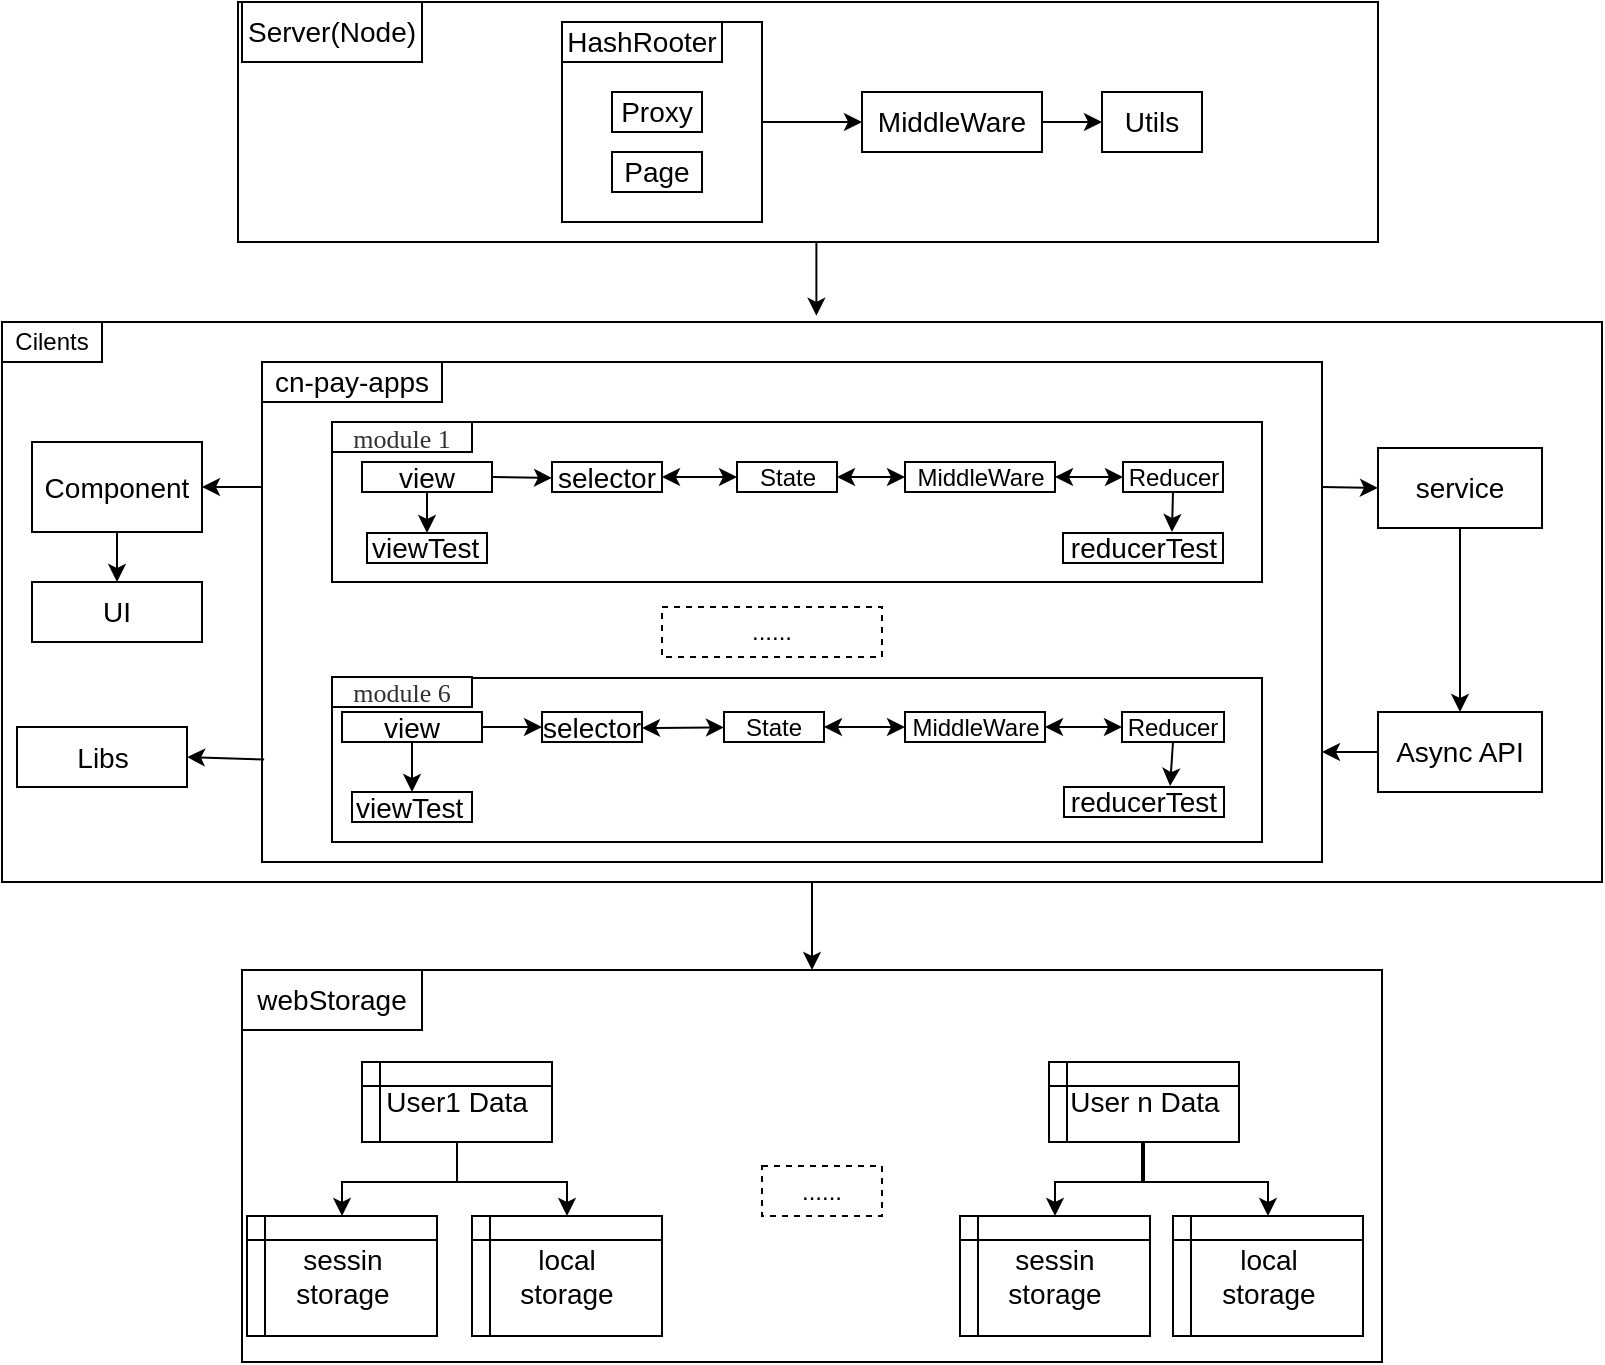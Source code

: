<mxfile version="11.0.1" type="github"><diagram id="wLWgB8oCu5mPohRzCKuk" name="第 1 页"><mxGraphModel dx="946" dy="543" grid="1" gridSize="10" guides="1" tooltips="1" connect="1" arrows="1" fold="1" page="1" pageScale="1" pageWidth="827" pageHeight="1169" math="0" shadow="0"><root><mxCell id="0"/><mxCell id="1" parent="0"/><mxCell id="6Af2wgro7MaPZafJDlm1-158" style="edgeStyle=orthogonalEdgeStyle;rounded=0;orthogonalLoop=1;jettySize=auto;html=1;exitX=0.5;exitY=1;exitDx=0;exitDy=0;entryX=0.509;entryY=-0.011;entryDx=0;entryDy=0;entryPerimeter=0;" edge="1" parent="1" source="6Af2wgro7MaPZafJDlm1-1" target="6Af2wgro7MaPZafJDlm1-13"><mxGeometry relative="1" as="geometry"/></mxCell><mxCell id="6Af2wgro7MaPZafJDlm1-1" value="" style="rounded=0;whiteSpace=wrap;html=1;" vertex="1" parent="1"><mxGeometry x="128" y="40" width="570" height="120" as="geometry"/></mxCell><mxCell id="6Af2wgro7MaPZafJDlm1-2" value="&lt;font style=&quot;font-size: 14px&quot;&gt;Server(Node)&lt;/font&gt;" style="rounded=0;whiteSpace=wrap;html=1;" vertex="1" parent="1"><mxGeometry x="130" y="40" width="90" height="30" as="geometry"/></mxCell><mxCell id="6Af2wgro7MaPZafJDlm1-7" style="edgeStyle=orthogonalEdgeStyle;rounded=0;orthogonalLoop=1;jettySize=auto;html=1;exitX=1;exitY=0.5;exitDx=0;exitDy=0;entryX=0;entryY=0.5;entryDx=0;entryDy=0;" edge="1" parent="1" source="6Af2wgro7MaPZafJDlm1-3" target="6Af2wgro7MaPZafJDlm1-5"><mxGeometry relative="1" as="geometry"/></mxCell><mxCell id="6Af2wgro7MaPZafJDlm1-3" value="&lt;font style=&quot;font-size: 14px&quot;&gt;&lt;br&gt;&lt;/font&gt;" style="rounded=0;whiteSpace=wrap;html=1;" vertex="1" parent="1"><mxGeometry x="290" y="50" width="100" height="100" as="geometry"/></mxCell><mxCell id="6Af2wgro7MaPZafJDlm1-4" value="&lt;span style=&quot;white-space: normal&quot;&gt;&lt;font style=&quot;font-size: 14px&quot;&gt;HashRooter&lt;/font&gt;&lt;/span&gt;" style="rounded=0;whiteSpace=wrap;html=1;" vertex="1" parent="1"><mxGeometry x="290" y="50" width="80" height="20" as="geometry"/></mxCell><mxCell id="6Af2wgro7MaPZafJDlm1-8" style="edgeStyle=orthogonalEdgeStyle;rounded=0;orthogonalLoop=1;jettySize=auto;html=1;exitX=1;exitY=0.5;exitDx=0;exitDy=0;entryX=0;entryY=0.5;entryDx=0;entryDy=0;" edge="1" parent="1" source="6Af2wgro7MaPZafJDlm1-5" target="6Af2wgro7MaPZafJDlm1-6"><mxGeometry relative="1" as="geometry"/></mxCell><mxCell id="6Af2wgro7MaPZafJDlm1-5" value="&lt;font style=&quot;font-size: 14px&quot;&gt;MiddleWare&lt;/font&gt;" style="rounded=0;whiteSpace=wrap;html=1;" vertex="1" parent="1"><mxGeometry x="440" y="85" width="90" height="30" as="geometry"/></mxCell><mxCell id="6Af2wgro7MaPZafJDlm1-6" value="&lt;font style=&quot;font-size: 14px&quot;&gt;Utils&lt;/font&gt;" style="rounded=0;whiteSpace=wrap;html=1;" vertex="1" parent="1"><mxGeometry x="560" y="85" width="50" height="30" as="geometry"/></mxCell><mxCell id="6Af2wgro7MaPZafJDlm1-9" value="&lt;span style=&quot;font-size: 14px ; white-space: normal&quot;&gt;Proxy&lt;/span&gt;" style="rounded=0;whiteSpace=wrap;html=1;" vertex="1" parent="1"><mxGeometry x="315" y="85" width="45" height="20" as="geometry"/></mxCell><mxCell id="6Af2wgro7MaPZafJDlm1-11" value="&lt;span style=&quot;font-size: 14px ; white-space: normal&quot;&gt;Page&lt;/span&gt;" style="rounded=0;whiteSpace=wrap;html=1;" vertex="1" parent="1"><mxGeometry x="315" y="115" width="45" height="20" as="geometry"/></mxCell><mxCell id="6Af2wgro7MaPZafJDlm1-13" value="" style="rounded=0;whiteSpace=wrap;html=1;" vertex="1" parent="1"><mxGeometry x="10" y="200" width="800" height="280" as="geometry"/></mxCell><mxCell id="6Af2wgro7MaPZafJDlm1-14" value="Cilents" style="rounded=0;whiteSpace=wrap;html=1;" vertex="1" parent="1"><mxGeometry x="10" y="200" width="50" height="20" as="geometry"/></mxCell><mxCell id="6Af2wgro7MaPZafJDlm1-17" value="" style="rounded=0;whiteSpace=wrap;html=1;" vertex="1" parent="1"><mxGeometry x="140" y="220" width="530" height="250" as="geometry"/></mxCell><mxCell id="6Af2wgro7MaPZafJDlm1-18" value="&lt;font style=&quot;font-size: 14px&quot;&gt;cn-pay-apps&lt;/font&gt;" style="rounded=0;whiteSpace=wrap;html=1;" vertex="1" parent="1"><mxGeometry x="140" y="220" width="90" height="20" as="geometry"/></mxCell><mxCell id="6Af2wgro7MaPZafJDlm1-19" value="" style="rounded=0;whiteSpace=wrap;html=1;fontFamily=Helvetica;fontSize=12;fontColor=#000000;align=center;strokeColor=#000000;fillColor=#ffffff;" vertex="1" parent="1"><mxGeometry x="175" y="250" width="465" height="80" as="geometry"/></mxCell><mxCell id="6Af2wgro7MaPZafJDlm1-20" value="&lt;span style=&quot;color: rgb(49 , 49 , 49) ; font-family: &amp;#34;stheiti&amp;#34; ; font-size: 13px ; text-align: left ; white-space: normal&quot;&gt;module 1&lt;/span&gt;" style="rounded=0;whiteSpace=wrap;html=1;" vertex="1" parent="1"><mxGeometry x="175" y="250" width="70" height="15" as="geometry"/></mxCell><mxCell id="6Af2wgro7MaPZafJDlm1-47" style="edgeStyle=none;rounded=0;orthogonalLoop=1;jettySize=auto;html=1;exitX=1;exitY=0.5;exitDx=0;exitDy=0;entryX=0;entryY=0.5;entryDx=0;entryDy=0;" edge="1" parent="1" source="6Af2wgro7MaPZafJDlm1-23"><mxGeometry relative="1" as="geometry"><mxPoint x="285" y="278" as="targetPoint"/></mxGeometry></mxCell><mxCell id="6Af2wgro7MaPZafJDlm1-23" value="&lt;font style=&quot;font-size: 14px&quot;&gt;view&lt;/font&gt;" style="rounded=0;whiteSpace=wrap;html=1;" vertex="1" parent="1"><mxGeometry x="190" y="270" width="65" height="15" as="geometry"/></mxCell><mxCell id="6Af2wgro7MaPZafJDlm1-27" value="State" style="rounded=0;whiteSpace=wrap;html=1;" vertex="1" parent="1"><mxGeometry x="377.5" y="270" width="50" height="15" as="geometry"/></mxCell><mxCell id="6Af2wgro7MaPZafJDlm1-31" value="MiddleWare" style="rounded=0;whiteSpace=wrap;html=1;" vertex="1" parent="1"><mxGeometry x="461.5" y="270" width="75" height="15" as="geometry"/></mxCell><mxCell id="6Af2wgro7MaPZafJDlm1-42" value="" style="endArrow=classic;startArrow=classic;html=1;entryX=0;entryY=0.5;entryDx=0;entryDy=0;exitX=1;exitY=0.5;exitDx=0;exitDy=0;" edge="1" parent="1" source="6Af2wgro7MaPZafJDlm1-88" target="6Af2wgro7MaPZafJDlm1-27"><mxGeometry width="50" height="50" relative="1" as="geometry"><mxPoint x="345" y="278" as="sourcePoint"/><mxPoint x="360" y="409" as="targetPoint"/></mxGeometry></mxCell><mxCell id="6Af2wgro7MaPZafJDlm1-45" value="" style="endArrow=classic;startArrow=classic;html=1;entryX=0;entryY=0.5;entryDx=0;entryDy=0;exitX=1;exitY=0.5;exitDx=0;exitDy=0;" edge="1" parent="1" source="6Af2wgro7MaPZafJDlm1-27" target="6Af2wgro7MaPZafJDlm1-31"><mxGeometry width="50" height="50" relative="1" as="geometry"><mxPoint x="420" y="413" as="sourcePoint"/><mxPoint x="380" y="423" as="targetPoint"/></mxGeometry></mxCell><mxCell id="6Af2wgro7MaPZafJDlm1-59" value="......" style="rounded=0;whiteSpace=wrap;html=1;align=center;dashed=1;" vertex="1" parent="1"><mxGeometry x="340" y="342.5" width="110" height="25" as="geometry"/></mxCell><mxCell id="6Af2wgro7MaPZafJDlm1-60" value="" style="rounded=0;whiteSpace=wrap;html=1;fontFamily=Helvetica;fontSize=12;fontColor=#000000;align=center;strokeColor=#000000;fillColor=#ffffff;" vertex="1" parent="1"><mxGeometry x="175" y="378" width="465" height="82" as="geometry"/></mxCell><mxCell id="6Af2wgro7MaPZafJDlm1-61" value="&lt;span style=&quot;color: rgb(49 , 49 , 49) ; font-family: &amp;#34;stheiti&amp;#34; ; font-size: 13px ; text-align: left ; white-space: normal&quot;&gt;module 6&lt;/span&gt;" style="rounded=0;whiteSpace=wrap;html=1;" vertex="1" parent="1"><mxGeometry x="175" y="377.5" width="70" height="15" as="geometry"/></mxCell><mxCell id="6Af2wgro7MaPZafJDlm1-69" style="edgeStyle=none;rounded=0;orthogonalLoop=1;jettySize=auto;html=1;exitX=1;exitY=0.5;exitDx=0;exitDy=0;" edge="1" parent="1" source="6Af2wgro7MaPZafJDlm1-62" target="6Af2wgro7MaPZafJDlm1-63"><mxGeometry relative="1" as="geometry"/></mxCell><mxCell id="6Af2wgro7MaPZafJDlm1-62" value="&lt;font style=&quot;font-size: 14px&quot;&gt;view&lt;/font&gt;" style="rounded=0;whiteSpace=wrap;html=1;" vertex="1" parent="1"><mxGeometry x="180" y="395" width="70" height="15" as="geometry"/></mxCell><mxCell id="6Af2wgro7MaPZafJDlm1-63" value="&lt;font style=&quot;font-size: 14px&quot;&gt;selector&lt;/font&gt;" style="rounded=0;whiteSpace=wrap;html=1;" vertex="1" parent="1"><mxGeometry x="280" y="395" width="50" height="15" as="geometry"/></mxCell><mxCell id="6Af2wgro7MaPZafJDlm1-64" value="State" style="rounded=0;whiteSpace=wrap;html=1;" vertex="1" parent="1"><mxGeometry x="371" y="395" width="50" height="15" as="geometry"/></mxCell><mxCell id="6Af2wgro7MaPZafJDlm1-66" value="MiddleWare" style="rounded=0;whiteSpace=wrap;html=1;" vertex="1" parent="1"><mxGeometry x="461.5" y="395" width="70" height="15" as="geometry"/></mxCell><mxCell id="6Af2wgro7MaPZafJDlm1-70" value="" style="endArrow=classic;startArrow=classic;html=1;" edge="1" parent="1" source="6Af2wgro7MaPZafJDlm1-64"><mxGeometry width="50" height="50" relative="1" as="geometry"><mxPoint x="284.289" y="452.5" as="sourcePoint"/><mxPoint x="330" y="403" as="targetPoint"/></mxGeometry></mxCell><mxCell id="6Af2wgro7MaPZafJDlm1-71" value="" style="endArrow=classic;startArrow=classic;html=1;exitX=0;exitY=0.5;exitDx=0;exitDy=0;entryX=1;entryY=0.5;entryDx=0;entryDy=0;" edge="1" parent="1" source="6Af2wgro7MaPZafJDlm1-66" target="6Af2wgro7MaPZafJDlm1-64"><mxGeometry width="50" height="50" relative="1" as="geometry"><mxPoint x="410" y="450" as="sourcePoint"/><mxPoint x="460" y="400" as="targetPoint"/></mxGeometry></mxCell><mxCell id="6Af2wgro7MaPZafJDlm1-74" style="edgeStyle=none;rounded=0;orthogonalLoop=1;jettySize=auto;html=1;exitX=0;exitY=0.25;exitDx=0;exitDy=0;entryX=1;entryY=0.5;entryDx=0;entryDy=0;" edge="1" parent="1" source="6Af2wgro7MaPZafJDlm1-17" target="6Af2wgro7MaPZafJDlm1-73"><mxGeometry relative="1" as="geometry"/></mxCell><mxCell id="6Af2wgro7MaPZafJDlm1-77" style="edgeStyle=none;rounded=0;orthogonalLoop=1;jettySize=auto;html=1;exitX=0.5;exitY=1;exitDx=0;exitDy=0;" edge="1" parent="1" source="6Af2wgro7MaPZafJDlm1-73" target="6Af2wgro7MaPZafJDlm1-76"><mxGeometry relative="1" as="geometry"/></mxCell><mxCell id="6Af2wgro7MaPZafJDlm1-73" value="&lt;font style=&quot;font-size: 14px&quot;&gt;Component&lt;/font&gt;" style="rounded=0;whiteSpace=wrap;html=1;" vertex="1" parent="1"><mxGeometry x="25" y="260" width="85" height="45" as="geometry"/></mxCell><mxCell id="6Af2wgro7MaPZafJDlm1-76" value="&lt;font style=&quot;font-size: 14px&quot;&gt;UI&lt;/font&gt;" style="rounded=0;whiteSpace=wrap;html=1;" vertex="1" parent="1"><mxGeometry x="25" y="330" width="85" height="30" as="geometry"/></mxCell><mxCell id="6Af2wgro7MaPZafJDlm1-80" style="edgeStyle=none;rounded=0;orthogonalLoop=1;jettySize=auto;html=1;exitX=0.002;exitY=0.795;exitDx=0;exitDy=0;entryX=1;entryY=0.5;entryDx=0;entryDy=0;exitPerimeter=0;" edge="1" parent="1" source="6Af2wgro7MaPZafJDlm1-17" target="6Af2wgro7MaPZafJDlm1-79"><mxGeometry relative="1" as="geometry"/></mxCell><mxCell id="6Af2wgro7MaPZafJDlm1-79" value="&lt;font style=&quot;font-size: 14px&quot;&gt;Libs&lt;/font&gt;" style="rounded=0;whiteSpace=wrap;html=1;" vertex="1" parent="1"><mxGeometry x="17.5" y="402.5" width="85" height="30" as="geometry"/></mxCell><mxCell id="6Af2wgro7MaPZafJDlm1-112" style="edgeStyle=none;rounded=0;orthogonalLoop=1;jettySize=auto;html=1;exitX=0.5;exitY=1;exitDx=0;exitDy=0;entryX=0.681;entryY=-0.033;entryDx=0;entryDy=0;entryPerimeter=0;" edge="1" parent="1" source="6Af2wgro7MaPZafJDlm1-82" target="6Af2wgro7MaPZafJDlm1-96"><mxGeometry relative="1" as="geometry"/></mxCell><mxCell id="6Af2wgro7MaPZafJDlm1-82" value="Reducer" style="rounded=0;whiteSpace=wrap;html=1;" vertex="1" parent="1"><mxGeometry x="570.5" y="270" width="50" height="15" as="geometry"/></mxCell><mxCell id="6Af2wgro7MaPZafJDlm1-88" value="&lt;font style=&quot;font-size: 14px&quot;&gt;selector&lt;/font&gt;" style="rounded=0;whiteSpace=wrap;html=1;" vertex="1" parent="1"><mxGeometry x="285" y="270" width="55" height="15" as="geometry"/></mxCell><mxCell id="6Af2wgro7MaPZafJDlm1-93" value="" style="endArrow=classic;startArrow=classic;html=1;entryX=0;entryY=0.5;entryDx=0;entryDy=0;exitX=1;exitY=0.5;exitDx=0;exitDy=0;" edge="1" parent="1" source="6Af2wgro7MaPZafJDlm1-31" target="6Af2wgro7MaPZafJDlm1-82"><mxGeometry width="50" height="50" relative="1" as="geometry"><mxPoint x="540" y="330" as="sourcePoint"/><mxPoint x="590" y="280" as="targetPoint"/></mxGeometry></mxCell><mxCell id="6Af2wgro7MaPZafJDlm1-110" style="edgeStyle=none;rounded=0;orthogonalLoop=1;jettySize=auto;html=1;exitX=0.5;exitY=1;exitDx=0;exitDy=0;entryX=0.5;entryY=0;entryDx=0;entryDy=0;" edge="1" parent="1" source="6Af2wgro7MaPZafJDlm1-23" target="6Af2wgro7MaPZafJDlm1-94"><mxGeometry relative="1" as="geometry"/></mxCell><mxCell id="6Af2wgro7MaPZafJDlm1-94" value="&lt;font style=&quot;font-size: 14px&quot;&gt;viewTest&lt;/font&gt;" style="rounded=0;whiteSpace=wrap;html=1;align=left;" vertex="1" parent="1"><mxGeometry x="192.5" y="305.5" width="60" height="15" as="geometry"/></mxCell><mxCell id="6Af2wgro7MaPZafJDlm1-96" value="&lt;span style=&quot;font-size: 14px&quot;&gt;reducerTest&lt;/span&gt;" style="rounded=0;whiteSpace=wrap;html=1;" vertex="1" parent="1"><mxGeometry x="540.5" y="305.5" width="80" height="15" as="geometry"/></mxCell><mxCell id="6Af2wgro7MaPZafJDlm1-133" style="edgeStyle=none;rounded=0;orthogonalLoop=1;jettySize=auto;html=1;exitX=0.5;exitY=1;exitDx=0;exitDy=0;entryX=0.663;entryY=-0.033;entryDx=0;entryDy=0;entryPerimeter=0;" edge="1" parent="1" source="6Af2wgro7MaPZafJDlm1-115" target="6Af2wgro7MaPZafJDlm1-128"><mxGeometry relative="1" as="geometry"/></mxCell><mxCell id="6Af2wgro7MaPZafJDlm1-115" value="Reducer" style="rounded=0;whiteSpace=wrap;html=1;" vertex="1" parent="1"><mxGeometry x="570" y="395" width="51" height="15" as="geometry"/></mxCell><mxCell id="6Af2wgro7MaPZafJDlm1-118" value="" style="endArrow=classic;startArrow=classic;html=1;exitX=1;exitY=0.5;exitDx=0;exitDy=0;entryX=0;entryY=0.5;entryDx=0;entryDy=0;" edge="1" parent="1" source="6Af2wgro7MaPZafJDlm1-66" target="6Af2wgro7MaPZafJDlm1-115"><mxGeometry width="50" height="50" relative="1" as="geometry"><mxPoint x="540" y="450" as="sourcePoint"/><mxPoint x="560" y="406" as="targetPoint"/></mxGeometry></mxCell><mxCell id="6Af2wgro7MaPZafJDlm1-121" style="edgeStyle=none;rounded=0;orthogonalLoop=1;jettySize=auto;html=1;exitX=1;exitY=0.25;exitDx=0;exitDy=0;entryX=0;entryY=0.5;entryDx=0;entryDy=0;" edge="1" parent="1" source="6Af2wgro7MaPZafJDlm1-17" target="6Af2wgro7MaPZafJDlm1-119"><mxGeometry relative="1" as="geometry"/></mxCell><mxCell id="6Af2wgro7MaPZafJDlm1-124" style="edgeStyle=none;rounded=0;orthogonalLoop=1;jettySize=auto;html=1;exitX=0.5;exitY=1;exitDx=0;exitDy=0;entryX=0.5;entryY=0;entryDx=0;entryDy=0;" edge="1" parent="1" source="6Af2wgro7MaPZafJDlm1-119" target="6Af2wgro7MaPZafJDlm1-123"><mxGeometry relative="1" as="geometry"/></mxCell><mxCell id="6Af2wgro7MaPZafJDlm1-119" value="&lt;font style=&quot;font-size: 14px&quot;&gt;service&lt;/font&gt;" style="rounded=0;whiteSpace=wrap;html=1;" vertex="1" parent="1"><mxGeometry x="698" y="263" width="82" height="40" as="geometry"/></mxCell><mxCell id="6Af2wgro7MaPZafJDlm1-125" style="edgeStyle=none;rounded=0;orthogonalLoop=1;jettySize=auto;html=1;exitX=0;exitY=0.5;exitDx=0;exitDy=0;entryX=1;entryY=0.78;entryDx=0;entryDy=0;entryPerimeter=0;" edge="1" parent="1" source="6Af2wgro7MaPZafJDlm1-123" target="6Af2wgro7MaPZafJDlm1-17"><mxGeometry relative="1" as="geometry"/></mxCell><mxCell id="6Af2wgro7MaPZafJDlm1-123" value="&lt;font style=&quot;font-size: 14px&quot;&gt;Async API&lt;/font&gt;" style="rounded=0;whiteSpace=wrap;html=1;" vertex="1" parent="1"><mxGeometry x="698" y="395" width="82" height="40" as="geometry"/></mxCell><mxCell id="6Af2wgro7MaPZafJDlm1-127" style="edgeStyle=none;rounded=0;orthogonalLoop=1;jettySize=auto;html=1;exitX=0.5;exitY=1;exitDx=0;exitDy=0;entryX=0.5;entryY=0;entryDx=0;entryDy=0;" edge="1" parent="1" source="6Af2wgro7MaPZafJDlm1-62" target="6Af2wgro7MaPZafJDlm1-126"><mxGeometry relative="1" as="geometry"/></mxCell><mxCell id="6Af2wgro7MaPZafJDlm1-126" value="&lt;font style=&quot;font-size: 14px&quot;&gt;viewTest&lt;/font&gt;" style="rounded=0;whiteSpace=wrap;html=1;align=left;" vertex="1" parent="1"><mxGeometry x="185" y="435" width="60" height="15" as="geometry"/></mxCell><mxCell id="6Af2wgro7MaPZafJDlm1-128" value="&lt;span style=&quot;font-size: 14px&quot;&gt;reducerTest&lt;/span&gt;" style="rounded=0;whiteSpace=wrap;html=1;" vertex="1" parent="1"><mxGeometry x="541" y="432.5" width="80" height="15" as="geometry"/></mxCell><mxCell id="6Af2wgro7MaPZafJDlm1-159" style="edgeStyle=orthogonalEdgeStyle;rounded=0;orthogonalLoop=1;jettySize=auto;html=1;exitX=0.5;exitY=0;exitDx=0;exitDy=0;entryX=0.5;entryY=0;entryDx=0;entryDy=0;" edge="1" parent="1" target="6Af2wgro7MaPZafJDlm1-136"><mxGeometry relative="1" as="geometry"><mxPoint x="415" y="490" as="sourcePoint"/><Array as="points"><mxPoint x="415" y="480"/><mxPoint x="415" y="480"/></Array></mxGeometry></mxCell><mxCell id="6Af2wgro7MaPZafJDlm1-136" value="" style="rounded=0;whiteSpace=wrap;html=1;" vertex="1" parent="1"><mxGeometry x="130" y="524" width="570" height="196" as="geometry"/></mxCell><mxCell id="6Af2wgro7MaPZafJDlm1-137" value="&lt;span style=&quot;font-size: 14px&quot;&gt;webStorage&lt;/span&gt;" style="rounded=0;whiteSpace=wrap;html=1;" vertex="1" parent="1"><mxGeometry x="130" y="524" width="90" height="30" as="geometry"/></mxCell><mxCell id="6Af2wgro7MaPZafJDlm1-144" style="edgeStyle=orthogonalEdgeStyle;rounded=0;orthogonalLoop=1;jettySize=auto;html=1;exitX=0.5;exitY=1;exitDx=0;exitDy=0;entryX=0.5;entryY=0;entryDx=0;entryDy=0;" edge="1" parent="1" source="6Af2wgro7MaPZafJDlm1-138" target="6Af2wgro7MaPZafJDlm1-141"><mxGeometry relative="1" as="geometry"/></mxCell><mxCell id="6Af2wgro7MaPZafJDlm1-138" value="&lt;font style=&quot;font-size: 14px&quot;&gt;User1 Data&lt;/font&gt;" style="shape=internalStorage;whiteSpace=wrap;html=1;backgroundOutline=1;align=center;dx=9;dy=12;" vertex="1" parent="1"><mxGeometry x="190" y="570" width="95" height="40" as="geometry"/></mxCell><mxCell id="6Af2wgro7MaPZafJDlm1-141" value="&lt;font style=&quot;font-size: 14px&quot;&gt;sessin &lt;br&gt;storage&lt;/font&gt;" style="shape=internalStorage;whiteSpace=wrap;html=1;backgroundOutline=1;align=center;dx=9;dy=12;" vertex="1" parent="1"><mxGeometry x="132.5" y="647" width="95" height="60" as="geometry"/></mxCell><mxCell id="6Af2wgro7MaPZafJDlm1-148" style="edgeStyle=orthogonalEdgeStyle;rounded=0;orthogonalLoop=1;jettySize=auto;html=1;exitX=0.5;exitY=1;exitDx=0;exitDy=0;entryX=0.5;entryY=0;entryDx=0;entryDy=0;" edge="1" parent="1" source="6Af2wgro7MaPZafJDlm1-138" target="6Af2wgro7MaPZafJDlm1-143"><mxGeometry relative="1" as="geometry"><Array as="points"><mxPoint x="223" y="630"/><mxPoint x="305" y="630"/></Array></mxGeometry></mxCell><mxCell id="6Af2wgro7MaPZafJDlm1-143" value="&lt;font style=&quot;font-size: 14px&quot;&gt;local&lt;br&gt;storage&lt;/font&gt;" style="shape=internalStorage;whiteSpace=wrap;html=1;backgroundOutline=1;align=center;dx=9;dy=12;" vertex="1" parent="1"><mxGeometry x="245" y="647" width="95" height="60" as="geometry"/></mxCell><mxCell id="6Af2wgro7MaPZafJDlm1-149" value="......" style="rounded=0;whiteSpace=wrap;html=1;align=center;dashed=1;" vertex="1" parent="1"><mxGeometry x="390" y="622" width="60" height="25" as="geometry"/></mxCell><mxCell id="6Af2wgro7MaPZafJDlm1-150" value="&lt;font style=&quot;font-size: 14px&quot;&gt;User n Data&lt;/font&gt;" style="shape=internalStorage;whiteSpace=wrap;html=1;backgroundOutline=1;align=center;dx=9;dy=12;" vertex="1" parent="1"><mxGeometry x="533.5" y="570" width="95" height="40" as="geometry"/></mxCell><mxCell id="6Af2wgro7MaPZafJDlm1-153" style="edgeStyle=orthogonalEdgeStyle;rounded=0;orthogonalLoop=1;jettySize=auto;html=1;entryX=0.5;entryY=0;entryDx=0;entryDy=0;" edge="1" parent="1" source="6Af2wgro7MaPZafJDlm1-150" target="6Af2wgro7MaPZafJDlm1-151"><mxGeometry relative="1" as="geometry"/></mxCell><mxCell id="6Af2wgro7MaPZafJDlm1-151" value="&lt;font style=&quot;font-size: 14px&quot;&gt;sessin &lt;br&gt;storage&lt;/font&gt;" style="shape=internalStorage;whiteSpace=wrap;html=1;backgroundOutline=1;align=center;dx=9;dy=12;" vertex="1" parent="1"><mxGeometry x="489" y="647" width="95" height="60" as="geometry"/></mxCell><mxCell id="6Af2wgro7MaPZafJDlm1-154" style="edgeStyle=orthogonalEdgeStyle;rounded=0;orthogonalLoop=1;jettySize=auto;html=1;exitX=0.5;exitY=0;exitDx=0;exitDy=0;entryX=0.5;entryY=0;entryDx=0;entryDy=0;" edge="1" parent="1" target="6Af2wgro7MaPZafJDlm1-152"><mxGeometry relative="1" as="geometry"><mxPoint x="580" y="610" as="sourcePoint"/><Array as="points"><mxPoint x="580" y="630"/><mxPoint x="643" y="630"/></Array></mxGeometry></mxCell><mxCell id="6Af2wgro7MaPZafJDlm1-152" value="&lt;font style=&quot;font-size: 14px&quot;&gt;local&lt;br&gt;storage&lt;/font&gt;" style="shape=internalStorage;whiteSpace=wrap;html=1;backgroundOutline=1;align=center;dx=9;dy=12;" vertex="1" parent="1"><mxGeometry x="595.5" y="647" width="95" height="60" as="geometry"/></mxCell></root></mxGraphModel></diagram></mxfile>